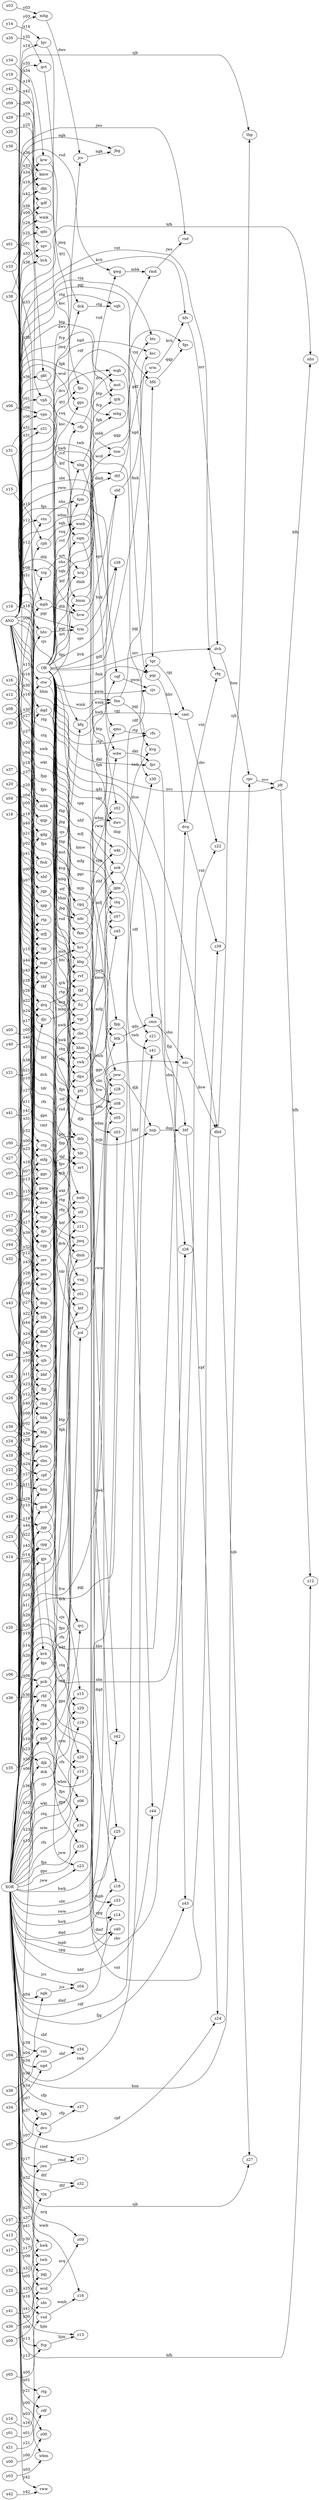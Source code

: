 digraph AdderGraph {
  rankdir=LR;
  "XOR" -> "z21" [label="rdf"];
  "nck" -> "z21" [label="rdf"];
  "AND" -> "stn" [label="y12"];
  "x12" -> "stn" [label="y12"];
  "XOR" -> "z41" [label="twb"];
  "jgm" -> "z41" [label="twb"];
  "OR" -> "cmt" [label="cpj"];
  "tgr" -> "cmt" [label="cpj"];
  "XOR" -> "jws" [label="y17"];
  "x17" -> "jws" [label="y17"];
  "XOR" -> "z14" [label="cpg"];
  "tdr" -> "z14" [label="cpg"];
  "AND" -> "dkt" [label="x42"];
  "y42" -> "dkt" [label="x42"];
  "OR" -> "dck" [label="jmq"];
  "bjv" -> "dck" [label="jmq"];
  "AND" -> "cwk" [label="wkt"];
  "jgp" -> "cwk" [label="wkt"];
  "OR" -> "pqr" [label="fmk"];
  "wqh" -> "pqr" [label="fmk"];
  "AND" -> "rsd" [label="jws"];
  "rmd" -> "rsd" [label="jws"];
  "AND" -> "rns" [label="y32"];
  "x32" -> "rns" [label="y32"];
  "AND" -> "kvg" [label="twb"];
  "jgm" -> "kvg" [label="twb"];
  "XOR" -> "z09" [label="nrq"];
  "wcd" -> "z09" [label="nrq"];
  "OR" -> "dtb" [label="btc"];
  "rns" -> "dtb" [label="btc"];
  "XOR" -> "z20" [label="ctq"];
  "gjs" -> "z20" [label="ctq"];
  "XOR" -> "z18" [label="dqd"];
  "hhm" -> "z18" [label="dqd"];
  "AND" -> "nhs" [label="hfh"];
  "jdt" -> "nhs" [label="hfh"];
  "OR" -> "hhm" [label="rsd"];
  "rgp" -> "hhm" [label="rsd"];
  "AND" -> "kmw" [label="x19"];
  "y19" -> "kmw" [label="x19"];
  "XOR" -> "z15" [label="dck"];
  "ctg" -> "z15" [label="dck"];
  "AND" -> "trm" [label="pqr"];
  "hhv" -> "trm" [label="pqr"];
  "AND" -> "trg" [label="y08"];
  "x08" -> "trg" [label="y08"];
  "AND" -> "z31" [label="x31"];
  "y31" -> "z31" [label="x31"];
  "AND" -> "bjv" [label="x14"];
  "y14" -> "bjv" [label="x14"];
  "XOR" -> "sbn" [label="y26"];
  "x26" -> "sbn" [label="y26"];
  "XOR" -> "z30" [label="pgj"];
  "fnn" -> "z30" [label="pgj"];
  "AND" -> "cqf" [label="hwb"];
  "rgq" -> "cqf" [label="hwb"];
  "AND" -> "fcj" [label="ctq"];
  "gjs" -> "fcj" [label="ctq"];
  "OR" -> "rgq" [label="thp"];
  "qdg" -> "rgq" [label="thp"];
  "AND" -> "mhg" [label="y03"];
  "x03" -> "mhg" [label="y03"];
  "XOR" -> "z05" [label="sbt"];
  "ndc" -> "z05" [label="sbt"];
  "OR" -> "dvh" [label="nrr"];
  "hfv" -> "dvh" [label="nrr"];
  "AND" -> "djc" [label="x07"];
  "y07" -> "djc" [label="x07"];
  "AND" -> "hvw" [label="dtb"];
  "mpb" -> "hvw" [label="dtb"];
  "OR" -> "cjs" [label="pwm"];
  "cqf" -> "cjs" [label="pwm"];
  "OR" -> "fpv" [label="dkt"];
  "wdw" -> "fpv" [label="dkt"];
  "AND" -> "djv" [label="x24"];
  "y24" -> "djv" [label="x24"];
  "OR" -> "cfp" [label="vsq"];
  "gkt" -> "cfp" [label="vsq"];
  "AND" -> "rgp" [label="x17"];
  "y17" -> "rgp" [label="x17"];
  "OR" -> "nhg" [label="rvf"];
  "vph" -> "nhg" [label="rvf"];
  "XOR" -> "bbf" [label="x44"];
  "y44" -> "bbf" [label="x44"];
  "XOR" -> "z29" [label="cjs"];
  "gnb" -> "z29" [label="cjs"];
  "XOR" -> "pgj" [label="y30"];
  "x30" -> "pgj" [label="y30"];
  "XOR" -> "sjb" [label="y27"];
  "x27" -> "sjb" [label="y27"];
  "AND" -> "dps" [label="fpp"];
  "bbf" -> "dps" [label="fpp"];
  "OR" -> "fpp" [label="ggc"];
  "ptt" -> "fpp" [label="ggc"];
  "XOR" -> "dqd" [label="x18"];
  "y18" -> "dqd" [label="x18"];
  "XOR" -> "jgp" [label="y19"];
  "x19" -> "jgp" [label="y19"];
  "XOR" -> "z19" [label="wkt"];
  "jgp" -> "z19" [label="wkt"];
  "XOR" -> "z04" [label="jcs"];
  "ngk" -> "z04" [label="jcs"];
  "XOR" -> "rdf" [label="y21"];
  "x21" -> "rdf" [label="y21"];
  "OR" -> "wkt" [label="spp"];
  "fkm" -> "wkt" [label="spp"];
  "XOR" -> "vsd" [label="x16"];
  "y16" -> "vsd" [label="x16"];
  "XOR" -> "cpg" [label="y14"];
  "x14" -> "cpg" [label="y14"];
  "OR" -> "rmd" [label="mbk"];
  "qwg" -> "rmd" [label="mbk"];
  "AND" -> "nrr" [label="y10"];
  "x10" -> "nrr" [label="y10"];
  "XOR" -> "sbt" [label="x05"];
  "y05" -> "sbt" [label="x05"];
  "XOR" -> "fvp" [label="y13"];
  "x13" -> "fvp" [label="y13"];
  "OR" -> "srm" [label="gdf"];
  "tnw" -> "srm" [label="gdf"];
  "AND" -> "gdf" [label="x09"];
  "y09" -> "gdf" [label="x09"];
  "OR" -> "jdt" [label="nvc"];
  "rpv" -> "jdt" [label="nvc"];
  "OR" -> "ctq" [label="kmw"];
  "cwk" -> "ctq" [label="kmw"];
  "AND" -> "qwg" [label="vsd"];
  "wmb" -> "qwg" [label="vsd"];
  "AND" -> "mfg" [label="x44"];
  "y44" -> "mfg" [label="x44"];
  "AND" -> "qdg" [label="y27"];
  "x27" -> "qdg" [label="y27"];
  "OR" -> "ndc" [label="jbg"];
  "jqp" -> "ndc" [label="jbg"];
  "XOR" -> "ngk" [label="x04"];
  "y04" -> "ngk" [label="x04"];
  "XOR" -> "z12" [label="hfh"];
  "jdt" -> "z12" [label="hfh"];
  "AND" -> "sqh" [label="ctg"];
  "dck" -> "sqh" [label="ctg"];
  "XOR" -> "z23" [label="jww"];
  "djk" -> "z23" [label="jww"];
  "XOR" -> "z32" [label="dtf"];
  "vjq" -> "z32" [label="dtf"];
  "AND" -> "ksc" [label="ngd"];
  "sbf" -> "ksc" [label="ngd"];
  "OR" -> "z45" [label="mfg"];
  "dps" -> "z45" [label="mfg"];
  "XOR" -> "rtg" [label="x01"];
  "y01" -> "rtg" [label="x01"];
  "AND" -> "jmq" [label="tdr"];
  "cpg" -> "jmq" [label="tdr"];
  "AND" -> "pwm" [label="y28"];
  "x28" -> "pwm" [label="y28"];
  "AND" -> "hhf" [label="y41"];
  "x41" -> "hhf" [label="y41"];
  "OR" -> "fgs" [label="qqp"];
  "hfd" -> "fgs" [label="qqp"];
  "XOR" -> "z16" [label="wmb"];
  "vsd" -> "z16" [label="wmb"];
  "AND" -> "hfd" [label="pgj"];
  "fnn" -> "hfd" [label="pgj"];
  "XOR" -> "z40" [label="dmf"];
  "nwb" -> "z40" [label="dmf"];
  "AND" -> "ktf" [label="rfs"];
  "pcb" -> "ktf" [label="rfs"];
  "AND" -> "rtp" [label="y05"];
  "x05" -> "rtp" [label="y05"];
  "AND" -> "btc" [label="vjq"];
  "dtf" -> "btc" [label="vjq"];
  "AND" -> "qrk" [label="fvp"];
  "hjm" -> "qrk" [label="fvp"];
  "XOR" -> "z33" [label="mpb"];
  "dtb" -> "z33" [label="mpb"];
  "XOR" -> "hfh" [label="y12"];
  "x12" -> "hfh" [label="y12"];
  "AND" -> "jcd" [label="cmt"];
  "cbv" -> "jcd" [label="cmt"];
  "AND" -> "nrt" [label="tkf"];
  "frw" -> "nrt" [label="tkf"];
  "AND" -> "tnw" [label="wcd"];
  "nrq" -> "tnw" [label="wcd"];
  "AND" -> "btk" [label="hwk"];
  "cbc" -> "btk" [label="hwk"];
  "XOR" -> "dvq" [label="hhv"];
  "pqr" -> "dvq" [label="hhv"];
  "OR" -> "nwb" [label="rfq"];
  "bbk" -> "nwb" [label="rfq"];
  "OR" -> "nck" [label="nhf"];
  "fcj" -> "nck" [label="nhf"];
  "XOR" -> "z42" [label="rww"];
  "kbg" -> "z42" [label="rww"];
  "XOR" -> "hnn" [label="x11"];
  "y11" -> "hnn" [label="x11"];
  "XOR" -> "dmh" [label="fgs"];
  "ctw" -> "dmh" [label="fgs"];
  "XOR" -> "rbf" [label="y36"];
  "x36" -> "rbf" [label="y36"];
  "AND" -> "vph" [label="y01"];
  "x01" -> "vph" [label="y01"];
  "XOR" -> "z43" [label="fjg"];
  "fpv" -> "z43" [label="fjg"];
  "XOR" -> "pcb" [label="x06"];
  "y06" -> "pcb" [label="x06"];
  "AND" -> "spv" [label="x33"];
  "y33" -> "spv" [label="x33"];
  "XOR" -> "z00" [label="y00"];
  "x00" -> "z00" [label="y00"];
  "XOR" -> "djk" [label="x23"];
  "y23" -> "djk" [label="x23"];
  "AND" -> "mjp" [label="x22"];
  "y22" -> "mjp" [label="x22"];
  "AND" -> "dwv" [label="wbm"];
  "hrv" -> "dwv" [label="wbm"];
  "XOR" -> "z28" [label="hwb"];
  "rgq" -> "z28" [label="hwb"];
  "XOR" -> "wbm" [label="x03"];
  "y03" -> "wbm" [label="x03"];
  "AND" -> "drq" [label="x00"];
  "y00" -> "drq" [label="x00"];
  "AND" -> "dnp" [label="x23"];
  "y23" -> "dnp" [label="x23"];
  "OR" -> "fnn" [label="wmk"];
  "kfq" -> "fnn" [label="wmk"];
  "XOR" -> "mpb" [label="x33"];
  "y33" -> "mpb" [label="x33"];
  "XOR" -> "fjg" [label="y43"];
  "x43" -> "fjg" [label="y43"];
  "XOR" -> "btp" [label="y02"];
  "x02" -> "btp" [label="y02"];
  "XOR" -> "rpv" [label="hnn"];
  "dvh" -> "rpv" [label="hnn"];
  "XOR" -> "z24" [label="cpf"];
  "btf" -> "z24" [label="cpf"];
  "XOR" -> "rww" [label="y42"];
  "x42" -> "rww" [label="y42"];
  "AND" -> "qvj" [label="gps"];
  "ggb" -> "qvj" [label="gps"];
  "AND" -> "ntc" [label="sbn"];
  "cmn" -> "ntc" [label="sbn"];
  "AND" -> "gkt" [label="x36"];
  "y36" -> "gkt" [label="x36"];
  "XOR" -> "vnt" [label="y39"];
  "x39" -> "vnt" [label="y39"];
  "OR" -> "btf" [label="dnp"];
  "nsp" -> "btf" [label="dnp"];
  "OR" -> "rfs" [label="rtp"];
  "qms" -> "rfs" [label="rtp"];
  "AND" -> "wmk" [label="y29"];
  "x29" -> "wmk" [label="y29"];
  "XOR" -> "cpf" [label="x24"];
  "y24" -> "cpf" [label="x24"];
  "AND" -> "rvf" [label="rtg"];
  "drq" -> "rvf" [label="rtg"];
  "AND" -> "thp" [label="sjb"];
  "dbd" -> "thp" [label="sjb"];
  "XOR" -> "z44" [label="bbf"];
  "fpp" -> "z44" [label="bbf"];
  "XOR" -> "vjq" [label="x32"];
  "y32" -> "vjq" [label="x32"];
  "AND" -> "rfq" [label="vnt"];
  "dvq" -> "rfq" [label="vnt"];
  "AND" -> "stf" [label="btf"];
  "cpf" -> "stf" [label="btf"];
  "XOR" -> "z13" [label="hjm"];
  "fvp" -> "z13" [label="hjm"];
  "XOR" -> "z17" [label="rmd"];
  "jws" -> "z17" [label="rmd"];
  "XOR" -> "z06" [label="rfs"];
  "pcb" -> "z06" [label="rfs"];
  "AND" -> "bmm" [label="fgs"];
  "ctw" -> "bmm" [label="fgs"];
  "XOR" -> "z39" [label="vnt"];
  "dvq" -> "z39" [label="vnt"];
  "AND" -> "wqh" [label="dvv"];
  "cfp" -> "wqh" [label="dvv"];
  "OR" -> "jgm" [label="mfj"];
  "vgr" -> "jgm" [label="mfj"];
  "AND" -> "qds" [label="y25"];
  "x25" -> "qds" [label="y25"];
  "OR" -> "cmn" [label="qds"];
  "btk" -> "cmn" [label="qds"];
  "AND" -> "hfv" [label="kvh"];
  "srm" -> "hfv" [label="kvh"];
  "XOR" -> "wcd" [label="y09"];
  "x09" -> "wcd" [label="y09"];
  "XOR" -> "kvh" [label="y10"];
  "x10" -> "kvh" [label="y10"];
  "OR" -> "jcs" [label="dwv"];
  "mhg" -> "jcs" [label="dwv"];
  "AND" -> "mbk" [label="y16"];
  "x16" -> "mbk" [label="y16"];
  "AND" -> "ggc" [label="y43"];
  "x43" -> "ggc" [label="y43"];
  "AND" -> "krw" [label="x34"];
  "y34" -> "krw" [label="x34"];
  "XOR" -> "gnb" [label="x29"];
  "y29" -> "gnb" [label="x29"];
  "AND" -> "mgr" [label="y02"];
  "x02" -> "mgr" [label="y02"];
  "AND" -> "mbg" [label="fgk"];
  "sqm" -> "mbg" [label="fgk"];
  "XOR" -> "dmf" [label="y40"];
  "x40" -> "dmf" [label="y40"];
  "XOR" -> "frw" [label="y08"];
  "x08" -> "frw" [label="y08"];
  "AND" -> "z11" [label="dvh"];
  "hnn" -> "z11" [label="dvh"];
  "AND" -> "qvt" [label="y35"];
  "x35" -> "qvt" [label="y35"];
  "OR" -> "fps" [label="qvj"];
  "qvt" -> "fps" [label="qvj"];
  "AND" -> "qqp" [label="x30"];
  "y30" -> "qqp" [label="x30"];
  "AND" -> "vgr" [label="nwb"];
  "dmf" -> "vgr" [label="nwb"];
  "XOR" -> "ctw" [label="x31"];
  "y31" -> "ctw" [label="x31"];
  "OR" -> "kbg" [label="kvg"];
  "hhf" -> "kbg" [label="kvg"];
  "XOR" -> "z34" [label="sbf"];
  "ngd" -> "z34" [label="sbf"];
  "OR" -> "jww" [label="mjp"];
  "jcd" -> "jww" [label="mjp"];
  "XOR" -> "z10" [label="srm"];
  "kvh" -> "z10" [label="srm"];
  "AND" -> "ctg" [label="y15"];
  "x15" -> "ctg" [label="y15"];
  "XOR" -> "ngd" [label="y34"];
  "x34" -> "ngd" [label="y34"];
  "OR" -> "z38" [label="bvk"];
  "trm" -> "z38" [label="bvk"];
  "OR" -> "dtf" [label="dmh"];
  "bmm" -> "dtf" [label="dmh"];
  "XOR" -> "gjs" [label="x20"];
  "y20" -> "gjs" [label="x20"];
  "AND" -> "dsw" [label="y26"];
  "x26" -> "dsw" [label="y26"];
  "AND" -> "jqp" [label="y04"];
  "x04" -> "jqp" [label="y04"];
  "AND" -> "kfq" [label="cjs"];
  "gnb" -> "kfq" [label="cjs"];
  "XOR" -> "z01" [label="rtg"];
  "drq" -> "z01" [label="rtg"];
  "AND" -> "jbg" [label="ngk"];
  "jcs" -> "jbg" [label="ngk"];
  "OR" -> "sqm" [label="ktf"];
  "vpn" -> "sqm" [label="ktf"];
  "OR" -> "hjm" [label="nhs"];
  "stn" -> "hjm" [label="nhs"];
  "AND" -> "fmk" [label="y37"];
  "x37" -> "fmk" [label="y37"];
  "AND" -> "rmq" [label="y13"];
  "x13" -> "rmq" [label="y13"];
  "OR" -> "dbd" [label="dsw"];
  "ntc" -> "dbd" [label="dsw"];
  "XOR" -> "z25" [label="hwk"];
  "cbc" -> "z25" [label="hwk"];
  "XOR" -> "z07" [label="fgk"];
  "sqm" -> "z07" [label="fgk"];
  "XOR" -> "hwb" [label="y28"];
  "x28" -> "hwb" [label="y28"];
  "AND" -> "nvc" [label="x11"];
  "y11" -> "nvc" [label="x11"];
  "OR" -> "hrv" [label="mst"];
  "mgr" -> "hrv" [label="mst"];
  "XOR" -> "z03" [label="wbm"];
  "hrv" -> "z03" [label="wbm"];
  "XOR" -> "z35" [label="gps"];
  "ggb" -> "z35" [label="gps"];
  "OR" -> "tkf" [label="mbg"];
  "djc" -> "tkf" [label="mbg"];
  "AND" -> "nhf" [label="y20"];
  "x20" -> "nhf" [label="y20"];
  "AND" -> "tgr" [label="rdf"];
  "nck" -> "tgr" [label="rdf"];
  "XOR" -> "z36" [label="fps"];
  "rbf" -> "z36" [label="fps"];
  "XOR" -> "rpb" [label="x15"];
  "y15" -> "rpb" [label="x15"];
  "OR" -> "wmb" [label="sqh"];
  "rpb" -> "wmb" [label="sqh"];
  "OR" -> "sbf" [label="spv"];
  "hvw" -> "sbf" [label="spv"];
  "AND" -> "spp" [label="y18"];
  "x18" -> "spp" [label="y18"];
  "AND" -> "wdw" [label="rww"];
  "kbg" -> "wdw" [label="rww"];
  "AND" -> "ptt" [label="fpv"];
  "fjg" -> "ptt" [label="fpv"];
  "AND" -> "mfj" [label="x40"];
  "y40" -> "mfj" [label="x40"];
  "XOR" -> "fgk" [label="y07"];
  "x07" -> "fgk" [label="y07"];
  "AND" -> "vpn" [label="y06"];
  "x06" -> "vpn" [label="y06"];
  "XOR" -> "cbv" [label="x22"];
  "y22" -> "cbv" [label="x22"];
  "OR" -> "cbc" [label="stf"];
  "djv" -> "cbc" [label="stf"];
  "XOR" -> "hhv" [label="x38"];
  "y38" -> "hhv" [label="x38"];
  "AND" -> "fkm" [label="hhm"];
  "dqd" -> "fkm" [label="hhm"];
  "XOR" -> "z08" [label="frw"];
  "tkf" -> "z08" [label="frw"];
  "XOR" -> "dvv" [label="x37"];
  "y37" -> "dvv" [label="x37"];
  "OR" -> "tdr" [label="qrk"];
  "rmq" -> "tdr" [label="qrk"];
  "XOR" -> "ggb" [label="x35"];
  "y35" -> "ggb" [label="x35"];
  "AND" -> "qms" [label="sbt"];
  "ndc" -> "qms" [label="sbt"];
  "AND" -> "cpj" [label="x21"];
  "y21" -> "cpj" [label="x21"];
  "XOR" -> "z22" [label="cbv"];
  "cmt" -> "z22" [label="cbv"];
  "OR" -> "nrq" [label="nrt"];
  "trg" -> "nrq" [label="nrt"];
  "AND" -> "mst" [label="btp"];
  "nhg" -> "mst" [label="btp"];
  "OR" -> "gps" [label="ksc"];
  "krw" -> "gps" [label="ksc"];
  "XOR" -> "hwk" [label="x25"];
  "y25" -> "hwk" [label="x25"];
  "AND" -> "vsq" [label="fps"];
  "rbf" -> "vsq" [label="fps"];
  "AND" -> "bbk" [label="x39"];
  "y39" -> "bbk" [label="x39"];
  "XOR" -> "z02" [label="btp"];
  "nhg" -> "z02" [label="btp"];
  "XOR" -> "twb" [label="x41"];
  "y41" -> "twb" [label="x41"];
  "XOR" -> "z27" [label="sjb"];
  "dbd" -> "z27" [label="sjb"];
  "XOR" -> "z26" [label="sbn"];
  "cmn" -> "z26" [label="sbn"];
  "XOR" -> "z37" [label="cfp"];
  "dvv" -> "z37" [label="cfp"];
  "AND" -> "nsp" [label="djk"];
  "jww" -> "nsp" [label="djk"];
  "AND" -> "bvk" [label="x38"];
  "y38" -> "bvk" [label="x38"];
}
